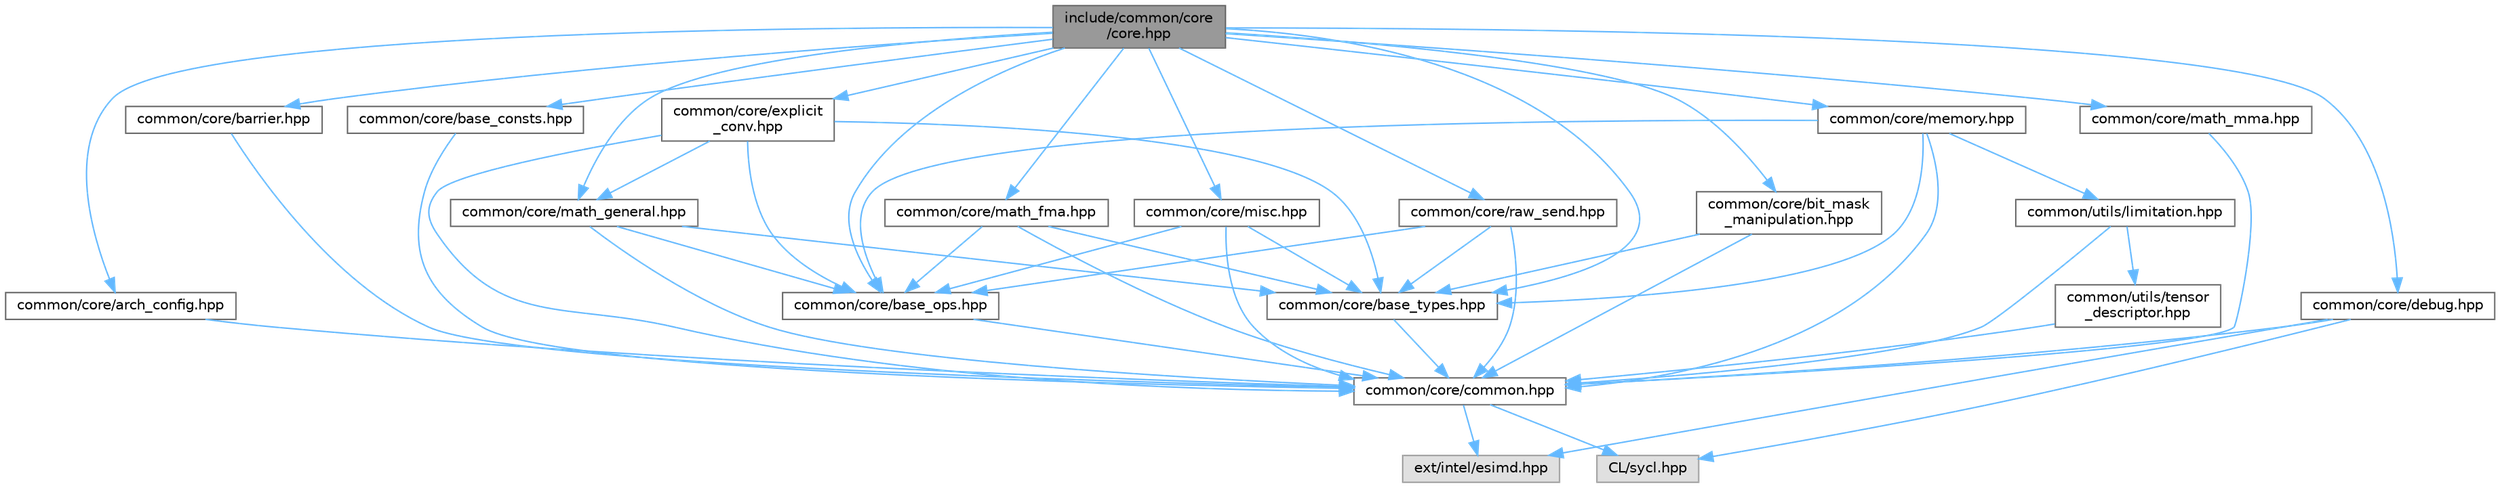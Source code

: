 digraph "include/common/core/core.hpp"
{
 // LATEX_PDF_SIZE
  bgcolor="transparent";
  edge [fontname=Helvetica,fontsize=10,labelfontname=Helvetica,labelfontsize=10];
  node [fontname=Helvetica,fontsize=10,shape=box,height=0.2,width=0.4];
  Node1 [id="Node000001",label="include/common/core\l/core.hpp",height=0.2,width=0.4,color="gray40", fillcolor="grey60", style="filled", fontcolor="black",tooltip="C++ API."];
  Node1 -> Node2 [id="edge1_Node000001_Node000002",color="steelblue1",style="solid",tooltip=" "];
  Node2 [id="Node000002",label="common/core/arch_config.hpp",height=0.2,width=0.4,color="grey40", fillcolor="white", style="filled",URL="$arch__config_8hpp.html",tooltip="C++ API."];
  Node2 -> Node3 [id="edge2_Node000002_Node000003",color="steelblue1",style="solid",tooltip=" "];
  Node3 [id="Node000003",label="common/core/common.hpp",height=0.2,width=0.4,color="grey40", fillcolor="white", style="filled",URL="$common_2core_2common_8hpp.html",tooltip="C++ API."];
  Node3 -> Node4 [id="edge3_Node000003_Node000004",color="steelblue1",style="solid",tooltip=" "];
  Node4 [id="Node000004",label="CL/sycl.hpp",height=0.2,width=0.4,color="grey60", fillcolor="#E0E0E0", style="filled",tooltip=" "];
  Node3 -> Node5 [id="edge4_Node000003_Node000005",color="steelblue1",style="solid",tooltip=" "];
  Node5 [id="Node000005",label="ext/intel/esimd.hpp",height=0.2,width=0.4,color="grey60", fillcolor="#E0E0E0", style="filled",tooltip=" "];
  Node1 -> Node6 [id="edge5_Node000001_Node000006",color="steelblue1",style="solid",tooltip=" "];
  Node6 [id="Node000006",label="common/core/barrier.hpp",height=0.2,width=0.4,color="grey40", fillcolor="white", style="filled",URL="$barrier_8hpp.html",tooltip="C++ API."];
  Node6 -> Node3 [id="edge6_Node000006_Node000003",color="steelblue1",style="solid",tooltip=" "];
  Node1 -> Node7 [id="edge7_Node000001_Node000007",color="steelblue1",style="solid",tooltip=" "];
  Node7 [id="Node000007",label="common/core/base_consts.hpp",height=0.2,width=0.4,color="grey40", fillcolor="white", style="filled",URL="$base__consts_8hpp.html",tooltip="C++ API."];
  Node7 -> Node3 [id="edge8_Node000007_Node000003",color="steelblue1",style="solid",tooltip=" "];
  Node1 -> Node8 [id="edge9_Node000001_Node000008",color="steelblue1",style="solid",tooltip=" "];
  Node8 [id="Node000008",label="common/core/base_ops.hpp",height=0.2,width=0.4,color="grey40", fillcolor="white", style="filled",URL="$base__ops_8hpp.html",tooltip="C++ API."];
  Node8 -> Node3 [id="edge10_Node000008_Node000003",color="steelblue1",style="solid",tooltip=" "];
  Node1 -> Node9 [id="edge11_Node000001_Node000009",color="steelblue1",style="solid",tooltip=" "];
  Node9 [id="Node000009",label="common/core/base_types.hpp",height=0.2,width=0.4,color="grey40", fillcolor="white", style="filled",URL="$common_2core_2base__types_8hpp.html",tooltip="C++ API."];
  Node9 -> Node3 [id="edge12_Node000009_Node000003",color="steelblue1",style="solid",tooltip=" "];
  Node1 -> Node10 [id="edge13_Node000001_Node000010",color="steelblue1",style="solid",tooltip=" "];
  Node10 [id="Node000010",label="common/core/bit_mask\l_manipulation.hpp",height=0.2,width=0.4,color="grey40", fillcolor="white", style="filled",URL="$bit__mask__manipulation_8hpp.html",tooltip="C++ API."];
  Node10 -> Node9 [id="edge14_Node000010_Node000009",color="steelblue1",style="solid",tooltip=" "];
  Node10 -> Node3 [id="edge15_Node000010_Node000003",color="steelblue1",style="solid",tooltip=" "];
  Node1 -> Node11 [id="edge16_Node000001_Node000011",color="steelblue1",style="solid",tooltip=" "];
  Node11 [id="Node000011",label="common/core/debug.hpp",height=0.2,width=0.4,color="grey40", fillcolor="white", style="filled",URL="$debug_8hpp.html",tooltip=" "];
  Node11 -> Node3 [id="edge17_Node000011_Node000003",color="steelblue1",style="solid",tooltip=" "];
  Node11 -> Node4 [id="edge18_Node000011_Node000004",color="steelblue1",style="solid",tooltip=" "];
  Node11 -> Node5 [id="edge19_Node000011_Node000005",color="steelblue1",style="solid",tooltip=" "];
  Node1 -> Node12 [id="edge20_Node000001_Node000012",color="steelblue1",style="solid",tooltip=" "];
  Node12 [id="Node000012",label="common/core/explicit\l_conv.hpp",height=0.2,width=0.4,color="grey40", fillcolor="white", style="filled",URL="$explicit__conv_8hpp.html",tooltip="C++ API."];
  Node12 -> Node8 [id="edge21_Node000012_Node000008",color="steelblue1",style="solid",tooltip=" "];
  Node12 -> Node9 [id="edge22_Node000012_Node000009",color="steelblue1",style="solid",tooltip=" "];
  Node12 -> Node3 [id="edge23_Node000012_Node000003",color="steelblue1",style="solid",tooltip=" "];
  Node12 -> Node13 [id="edge24_Node000012_Node000013",color="steelblue1",style="solid",tooltip=" "];
  Node13 [id="Node000013",label="common/core/math_general.hpp",height=0.2,width=0.4,color="grey40", fillcolor="white", style="filled",URL="$math__general_8hpp.html",tooltip="C++ API."];
  Node13 -> Node8 [id="edge25_Node000013_Node000008",color="steelblue1",style="solid",tooltip=" "];
  Node13 -> Node9 [id="edge26_Node000013_Node000009",color="steelblue1",style="solid",tooltip=" "];
  Node13 -> Node3 [id="edge27_Node000013_Node000003",color="steelblue1",style="solid",tooltip=" "];
  Node1 -> Node14 [id="edge28_Node000001_Node000014",color="steelblue1",style="solid",tooltip=" "];
  Node14 [id="Node000014",label="common/core/math_fma.hpp",height=0.2,width=0.4,color="grey40", fillcolor="white", style="filled",URL="$math__fma_8hpp.html",tooltip="C++ API."];
  Node14 -> Node8 [id="edge29_Node000014_Node000008",color="steelblue1",style="solid",tooltip=" "];
  Node14 -> Node9 [id="edge30_Node000014_Node000009",color="steelblue1",style="solid",tooltip=" "];
  Node14 -> Node3 [id="edge31_Node000014_Node000003",color="steelblue1",style="solid",tooltip=" "];
  Node1 -> Node13 [id="edge32_Node000001_Node000013",color="steelblue1",style="solid",tooltip=" "];
  Node1 -> Node15 [id="edge33_Node000001_Node000015",color="steelblue1",style="solid",tooltip=" "];
  Node15 [id="Node000015",label="common/core/math_mma.hpp",height=0.2,width=0.4,color="grey40", fillcolor="white", style="filled",URL="$math__mma_8hpp.html",tooltip="C++ API."];
  Node15 -> Node3 [id="edge34_Node000015_Node000003",color="steelblue1",style="solid",tooltip=" "];
  Node1 -> Node16 [id="edge35_Node000001_Node000016",color="steelblue1",style="solid",tooltip=" "];
  Node16 [id="Node000016",label="common/core/memory.hpp",height=0.2,width=0.4,color="grey40", fillcolor="white", style="filled",URL="$memory_8hpp.html",tooltip="C++ API."];
  Node16 -> Node8 [id="edge36_Node000016_Node000008",color="steelblue1",style="solid",tooltip=" "];
  Node16 -> Node9 [id="edge37_Node000016_Node000009",color="steelblue1",style="solid",tooltip=" "];
  Node16 -> Node3 [id="edge38_Node000016_Node000003",color="steelblue1",style="solid",tooltip=" "];
  Node16 -> Node17 [id="edge39_Node000016_Node000017",color="steelblue1",style="solid",tooltip=" "];
  Node17 [id="Node000017",label="common/utils/limitation.hpp",height=0.2,width=0.4,color="grey40", fillcolor="white", style="filled",URL="$limitation_8hpp.html",tooltip="C++ API."];
  Node17 -> Node3 [id="edge40_Node000017_Node000003",color="steelblue1",style="solid",tooltip=" "];
  Node17 -> Node18 [id="edge41_Node000017_Node000018",color="steelblue1",style="solid",tooltip=" "];
  Node18 [id="Node000018",label="common/utils/tensor\l_descriptor.hpp",height=0.2,width=0.4,color="grey40", fillcolor="white", style="filled",URL="$tensor__descriptor_8hpp.html",tooltip="C++ API."];
  Node18 -> Node3 [id="edge42_Node000018_Node000003",color="steelblue1",style="solid",tooltip=" "];
  Node1 -> Node19 [id="edge43_Node000001_Node000019",color="steelblue1",style="solid",tooltip=" "];
  Node19 [id="Node000019",label="common/core/misc.hpp",height=0.2,width=0.4,color="grey40", fillcolor="white", style="filled",URL="$core_2misc_8hpp.html",tooltip="C++ API."];
  Node19 -> Node8 [id="edge44_Node000019_Node000008",color="steelblue1",style="solid",tooltip=" "];
  Node19 -> Node9 [id="edge45_Node000019_Node000009",color="steelblue1",style="solid",tooltip=" "];
  Node19 -> Node3 [id="edge46_Node000019_Node000003",color="steelblue1",style="solid",tooltip=" "];
  Node1 -> Node20 [id="edge47_Node000001_Node000020",color="steelblue1",style="solid",tooltip=" "];
  Node20 [id="Node000020",label="common/core/raw_send.hpp",height=0.2,width=0.4,color="grey40", fillcolor="white", style="filled",URL="$raw__send_8hpp.html",tooltip="C++ API."];
  Node20 -> Node8 [id="edge48_Node000020_Node000008",color="steelblue1",style="solid",tooltip=" "];
  Node20 -> Node9 [id="edge49_Node000020_Node000009",color="steelblue1",style="solid",tooltip=" "];
  Node20 -> Node3 [id="edge50_Node000020_Node000003",color="steelblue1",style="solid",tooltip=" "];
}
